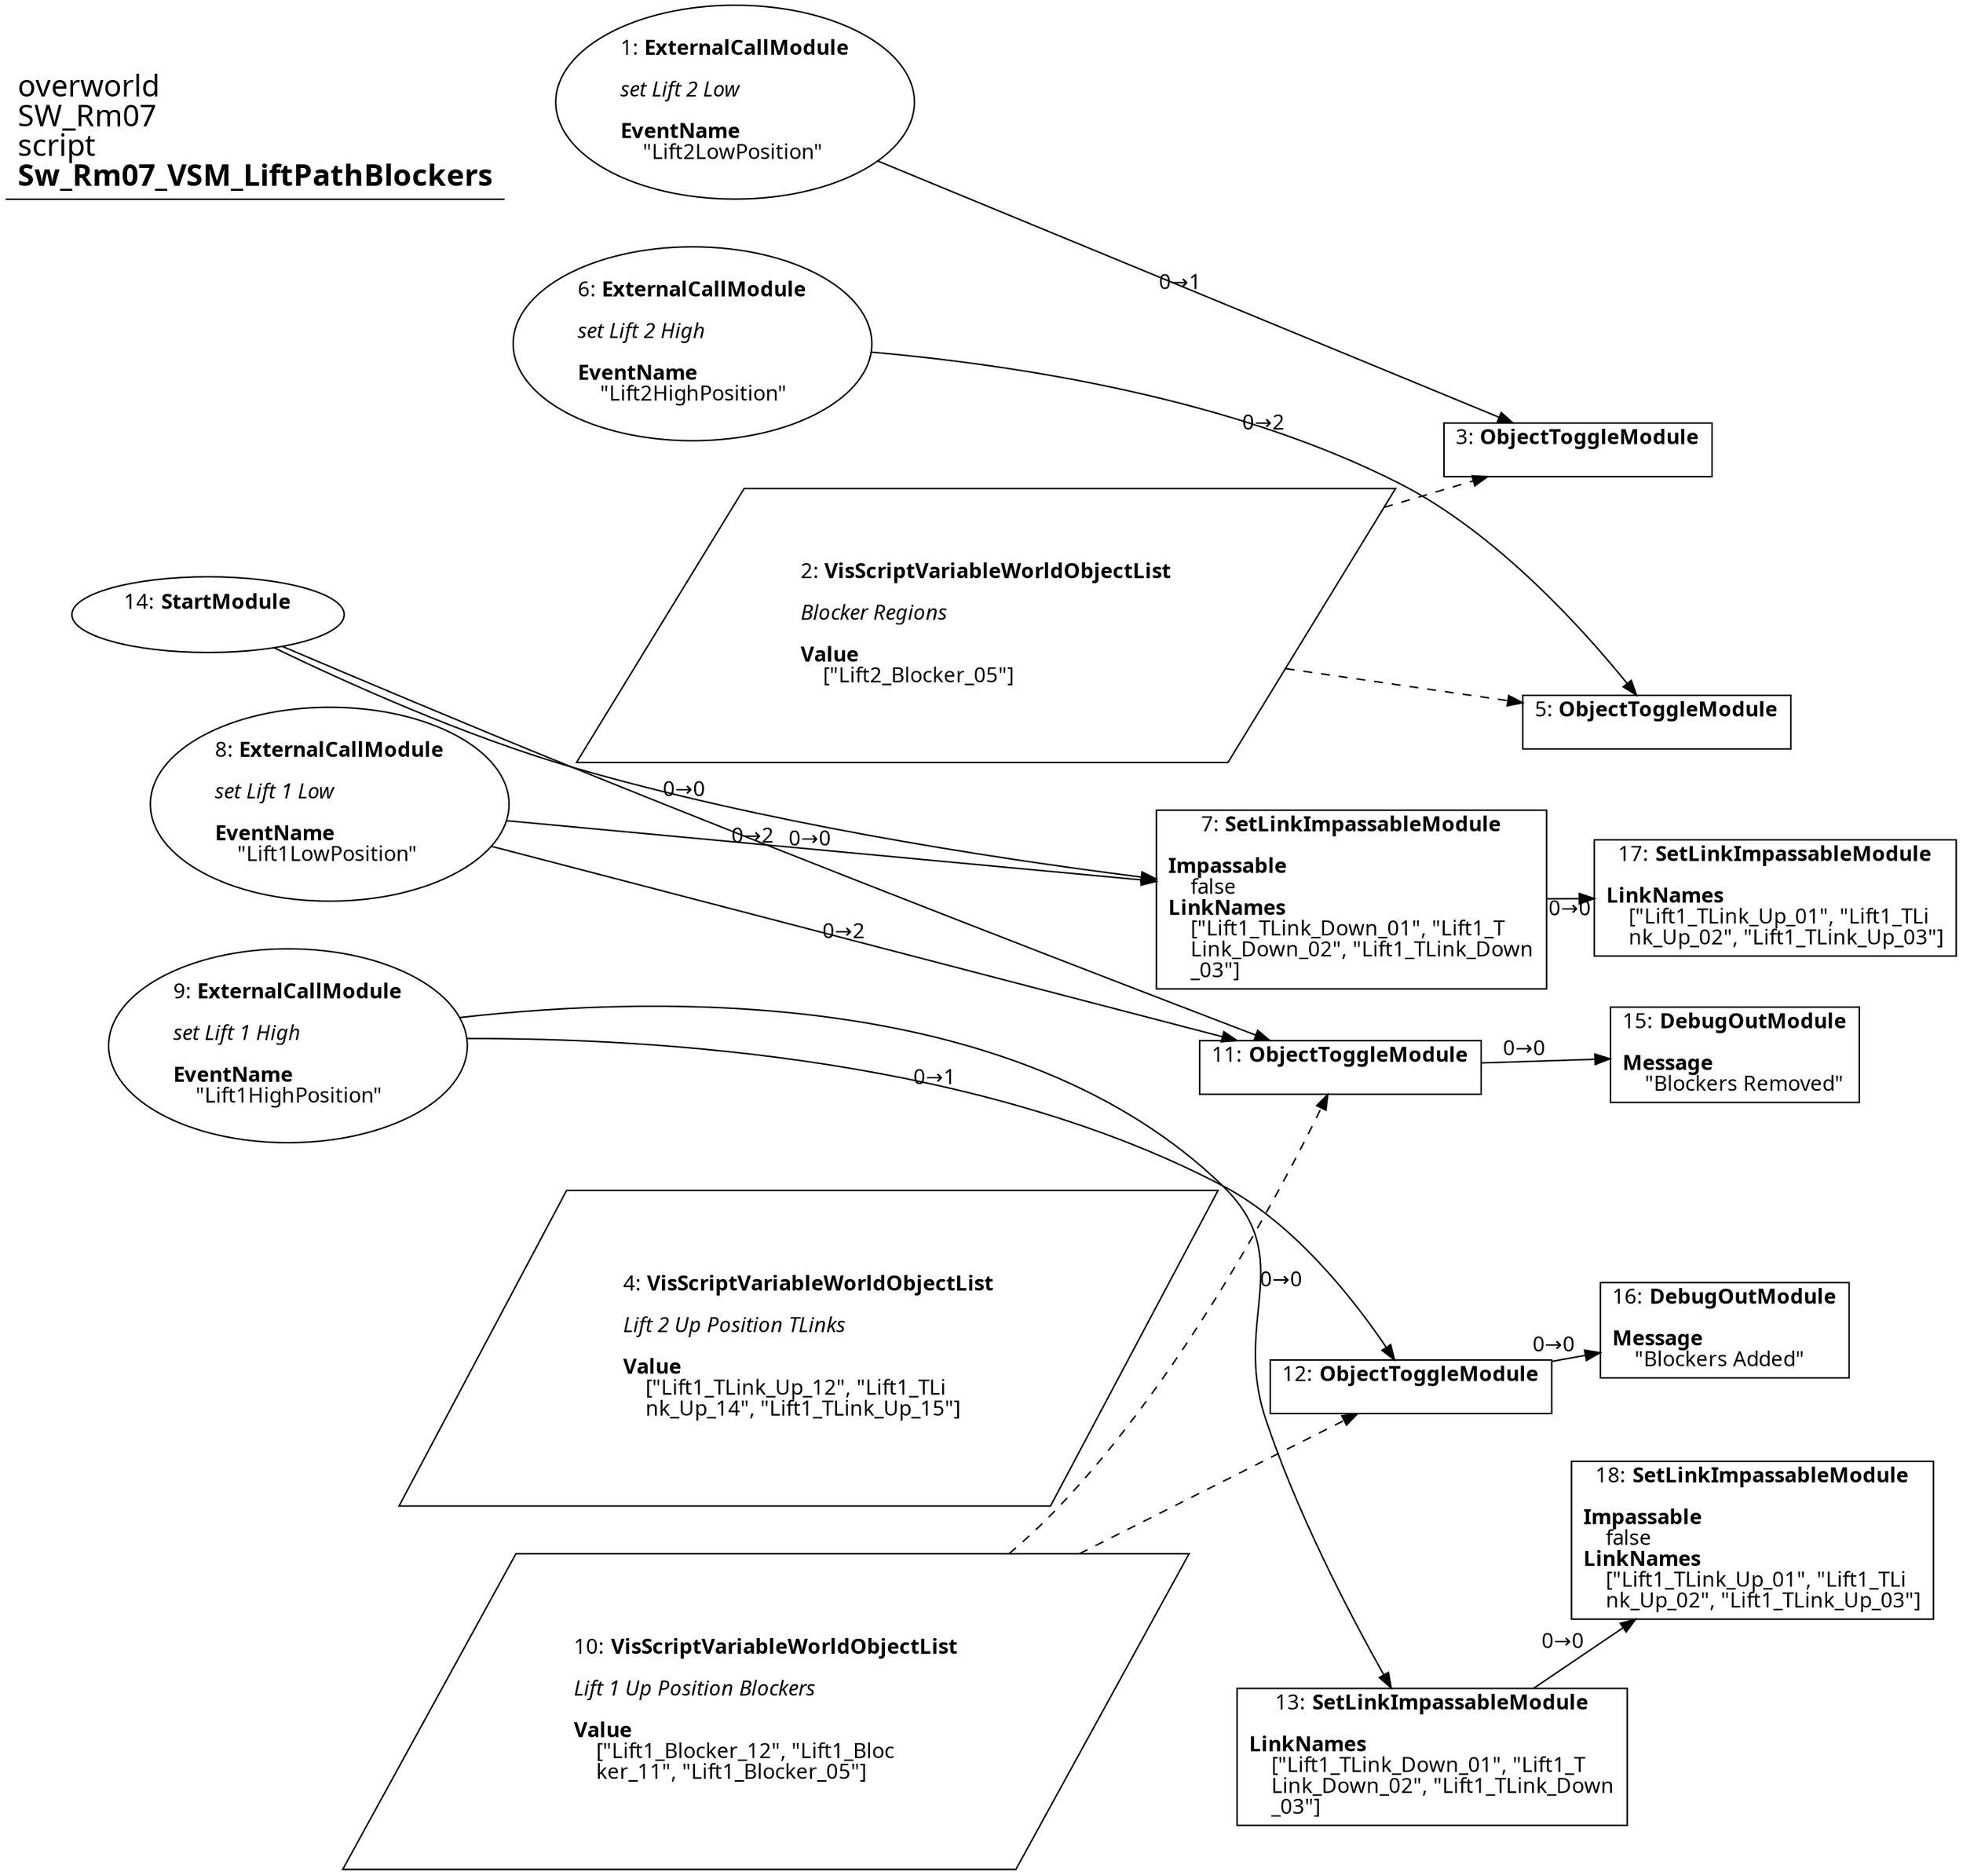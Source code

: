 digraph {
    layout = fdp;
    overlap = prism;
    sep = "+16";
    splines = spline;

    node [ shape = box ];

    graph [ fontname = "Segoe UI" ];
    node [ fontname = "Segoe UI" ];
    edge [ fontname = "Segoe UI" ];

    1 [ label = <1: <b>ExternalCallModule</b><br/><br/><i>set Lift 2 Low<br align="left"/></i><br align="left"/><b>EventName</b><br align="left"/>    &quot;Lift2LowPosition&quot;<br align="left"/>> ];
    1 [ shape = oval ]
    1 [ pos = "0.19100001,-0.098000005!" ];
    1 -> 3 [ label = "0→1" ];

    2 [ label = <2: <b>VisScriptVariableWorldObjectList</b><br/><br/><i>Blocker Regions<br align="left"/></i><br align="left"/><b>Value</b><br align="left"/>    [&quot;Lift2_Blocker_05&quot;]<br align="left"/>> ];
    2 [ shape = parallelogram ]
    2 [ pos = "0.26900002,-0.29700002!" ];

    3 [ label = <3: <b>ObjectToggleModule</b><br/><br/>> ];
    3 [ pos = "0.623,-0.13000001!" ];
    2 -> 3 [ style = dashed ];

    4 [ label = <4: <b>VisScriptVariableWorldObjectList</b><br/><br/><i>Lift 2 Up Position TLinks<br align="left"/></i><br align="left"/><b>Value</b><br align="left"/>    [&quot;Lift1_TLink_Up_12&quot;, &quot;Lift1_TLi<br align="left"/>    nk_Up_14&quot;, &quot;Lift1_TLink_Up_15&quot;]<br align="left"/>> ];
    4 [ shape = parallelogram ]
    4 [ pos = "0.256,-0.67800003!" ];

    5 [ label = <5: <b>ObjectToggleModule</b><br/><br/>> ];
    5 [ pos = "0.61700004,-0.31!" ];
    2 -> 5 [ style = dashed ];

    6 [ label = <6: <b>ExternalCallModule</b><br/><br/><i>set Lift 2 High<br align="left"/></i><br align="left"/><b>EventName</b><br align="left"/>    &quot;Lift2HighPosition&quot;<br align="left"/>> ];
    6 [ shape = oval ]
    6 [ pos = "0.194,-0.19000001!" ];
    6 -> 5 [ label = "0→2" ];

    7 [ label = <7: <b>SetLinkImpassableModule</b><br/><br/><b>Impassable</b><br align="left"/>    false<br align="left"/><b>LinkNames</b><br align="left"/>    [&quot;Lift1_TLink_Down_01&quot;, &quot;Lift1_T<br align="left"/>    Link_Down_02&quot;, &quot;Lift1_TLink_Down<br align="left"/>    _03&quot;]<br align="left"/>> ];
    7 [ pos = "0.628,-0.544!" ];
    7 -> 17 [ label = "0→0" ];

    8 [ label = <8: <b>ExternalCallModule</b><br/><br/><i>set Lift 1 Low<br align="left"/></i><br align="left"/><b>EventName</b><br align="left"/>    &quot;Lift1LowPosition&quot;<br align="left"/>> ];
    8 [ shape = oval ]
    8 [ pos = "0.13000001,-0.47500002!" ];
    8 -> 11 [ label = "0→2" ];
    8 -> 7 [ label = "0→0" ];

    9 [ label = <9: <b>ExternalCallModule</b><br/><br/><i>set Lift 1 High<br align="left"/></i><br align="left"/><b>EventName</b><br align="left"/>    &quot;Lift1HighPosition&quot;<br align="left"/>> ];
    9 [ shape = oval ]
    9 [ pos = "0.13700001,-0.58500004!" ];
    9 -> 12 [ label = "0→1" ];
    9 -> 13 [ label = "0→0" ];

    10 [ label = <10: <b>VisScriptVariableWorldObjectList</b><br/><br/><i>Lift 1 Up Position Blockers<br align="left"/></i><br align="left"/><b>Value</b><br align="left"/>    [&quot;Lift1_Blocker_12&quot;, &quot;Lift1_Bloc<br align="left"/>    ker_11&quot;, &quot;Lift1_Blocker_05&quot;]<br align="left"/>> ];
    10 [ shape = parallelogram ]
    10 [ pos = "0.256,-0.78200006!" ];

    11 [ label = <11: <b>ObjectToggleModule</b><br/><br/>> ];
    11 [ pos = "0.62100005,-0.61800003!" ];
    11 -> 15 [ label = "0→0" ];
    10 -> 11 [ style = dashed ];

    12 [ label = <12: <b>ObjectToggleModule</b><br/><br/>> ];
    12 [ pos = "0.619,-0.808!" ];
    12 -> 16 [ label = "0→0" ];
    10 -> 12 [ style = dashed ];

    13 [ label = <13: <b>SetLinkImpassableModule</b><br/><br/><b>LinkNames</b><br align="left"/>    [&quot;Lift1_TLink_Down_01&quot;, &quot;Lift1_T<br align="left"/>    Link_Down_02&quot;, &quot;Lift1_TLink_Down<br align="left"/>    _03&quot;]<br align="left"/>> ];
    13 [ pos = "0.61600006,-1!" ];
    13 -> 18 [ label = "0→0" ];

    14 [ label = <14: <b>StartModule</b><br/><br/>> ];
    14 [ shape = oval ]
    14 [ pos = "0.042000003,-0.32900003!" ];
    14 -> 7 [ label = "0→0" ];
    14 -> 11 [ label = "0→2" ];

    15 [ label = <15: <b>DebugOutModule</b><br/><br/><b>Message</b><br align="left"/>    &quot;Blockers Removed&quot;<br align="left"/>> ];
    15 [ pos = "0.897,-0.65500003!" ];

    16 [ label = <16: <b>DebugOutModule</b><br/><br/><b>Message</b><br align="left"/>    &quot;Blockers Added&quot;<br align="left"/>> ];
    16 [ pos = "0.896,-0.882!" ];

    17 [ label = <17: <b>SetLinkImpassableModule</b><br/><br/><b>LinkNames</b><br align="left"/>    [&quot;Lift1_TLink_Up_01&quot;, &quot;Lift1_TLi<br align="left"/>    nk_Up_02&quot;, &quot;Lift1_TLink_Up_03&quot;]<br align="left"/>> ];
    17 [ pos = "0.91700006,-0.544!" ];

    18 [ label = <18: <b>SetLinkImpassableModule</b><br/><br/><b>Impassable</b><br align="left"/>    false<br align="left"/><b>LinkNames</b><br align="left"/>    [&quot;Lift1_TLink_Up_01&quot;, &quot;Lift1_TLi<br align="left"/>    nk_Up_02&quot;, &quot;Lift1_TLink_Up_03&quot;]<br align="left"/>> ];
    18 [ pos = "0.87000006,-0.9990001!" ];

    title [ pos = "0.041,-0.097!" ];
    title [ shape = underline ];
    title [ label = <<font point-size="20">overworld<br align="left"/>SW_Rm07<br align="left"/>script<br align="left"/><b>Sw_Rm07_VSM_LiftPathBlockers</b><br align="left"/></font>> ];
}
